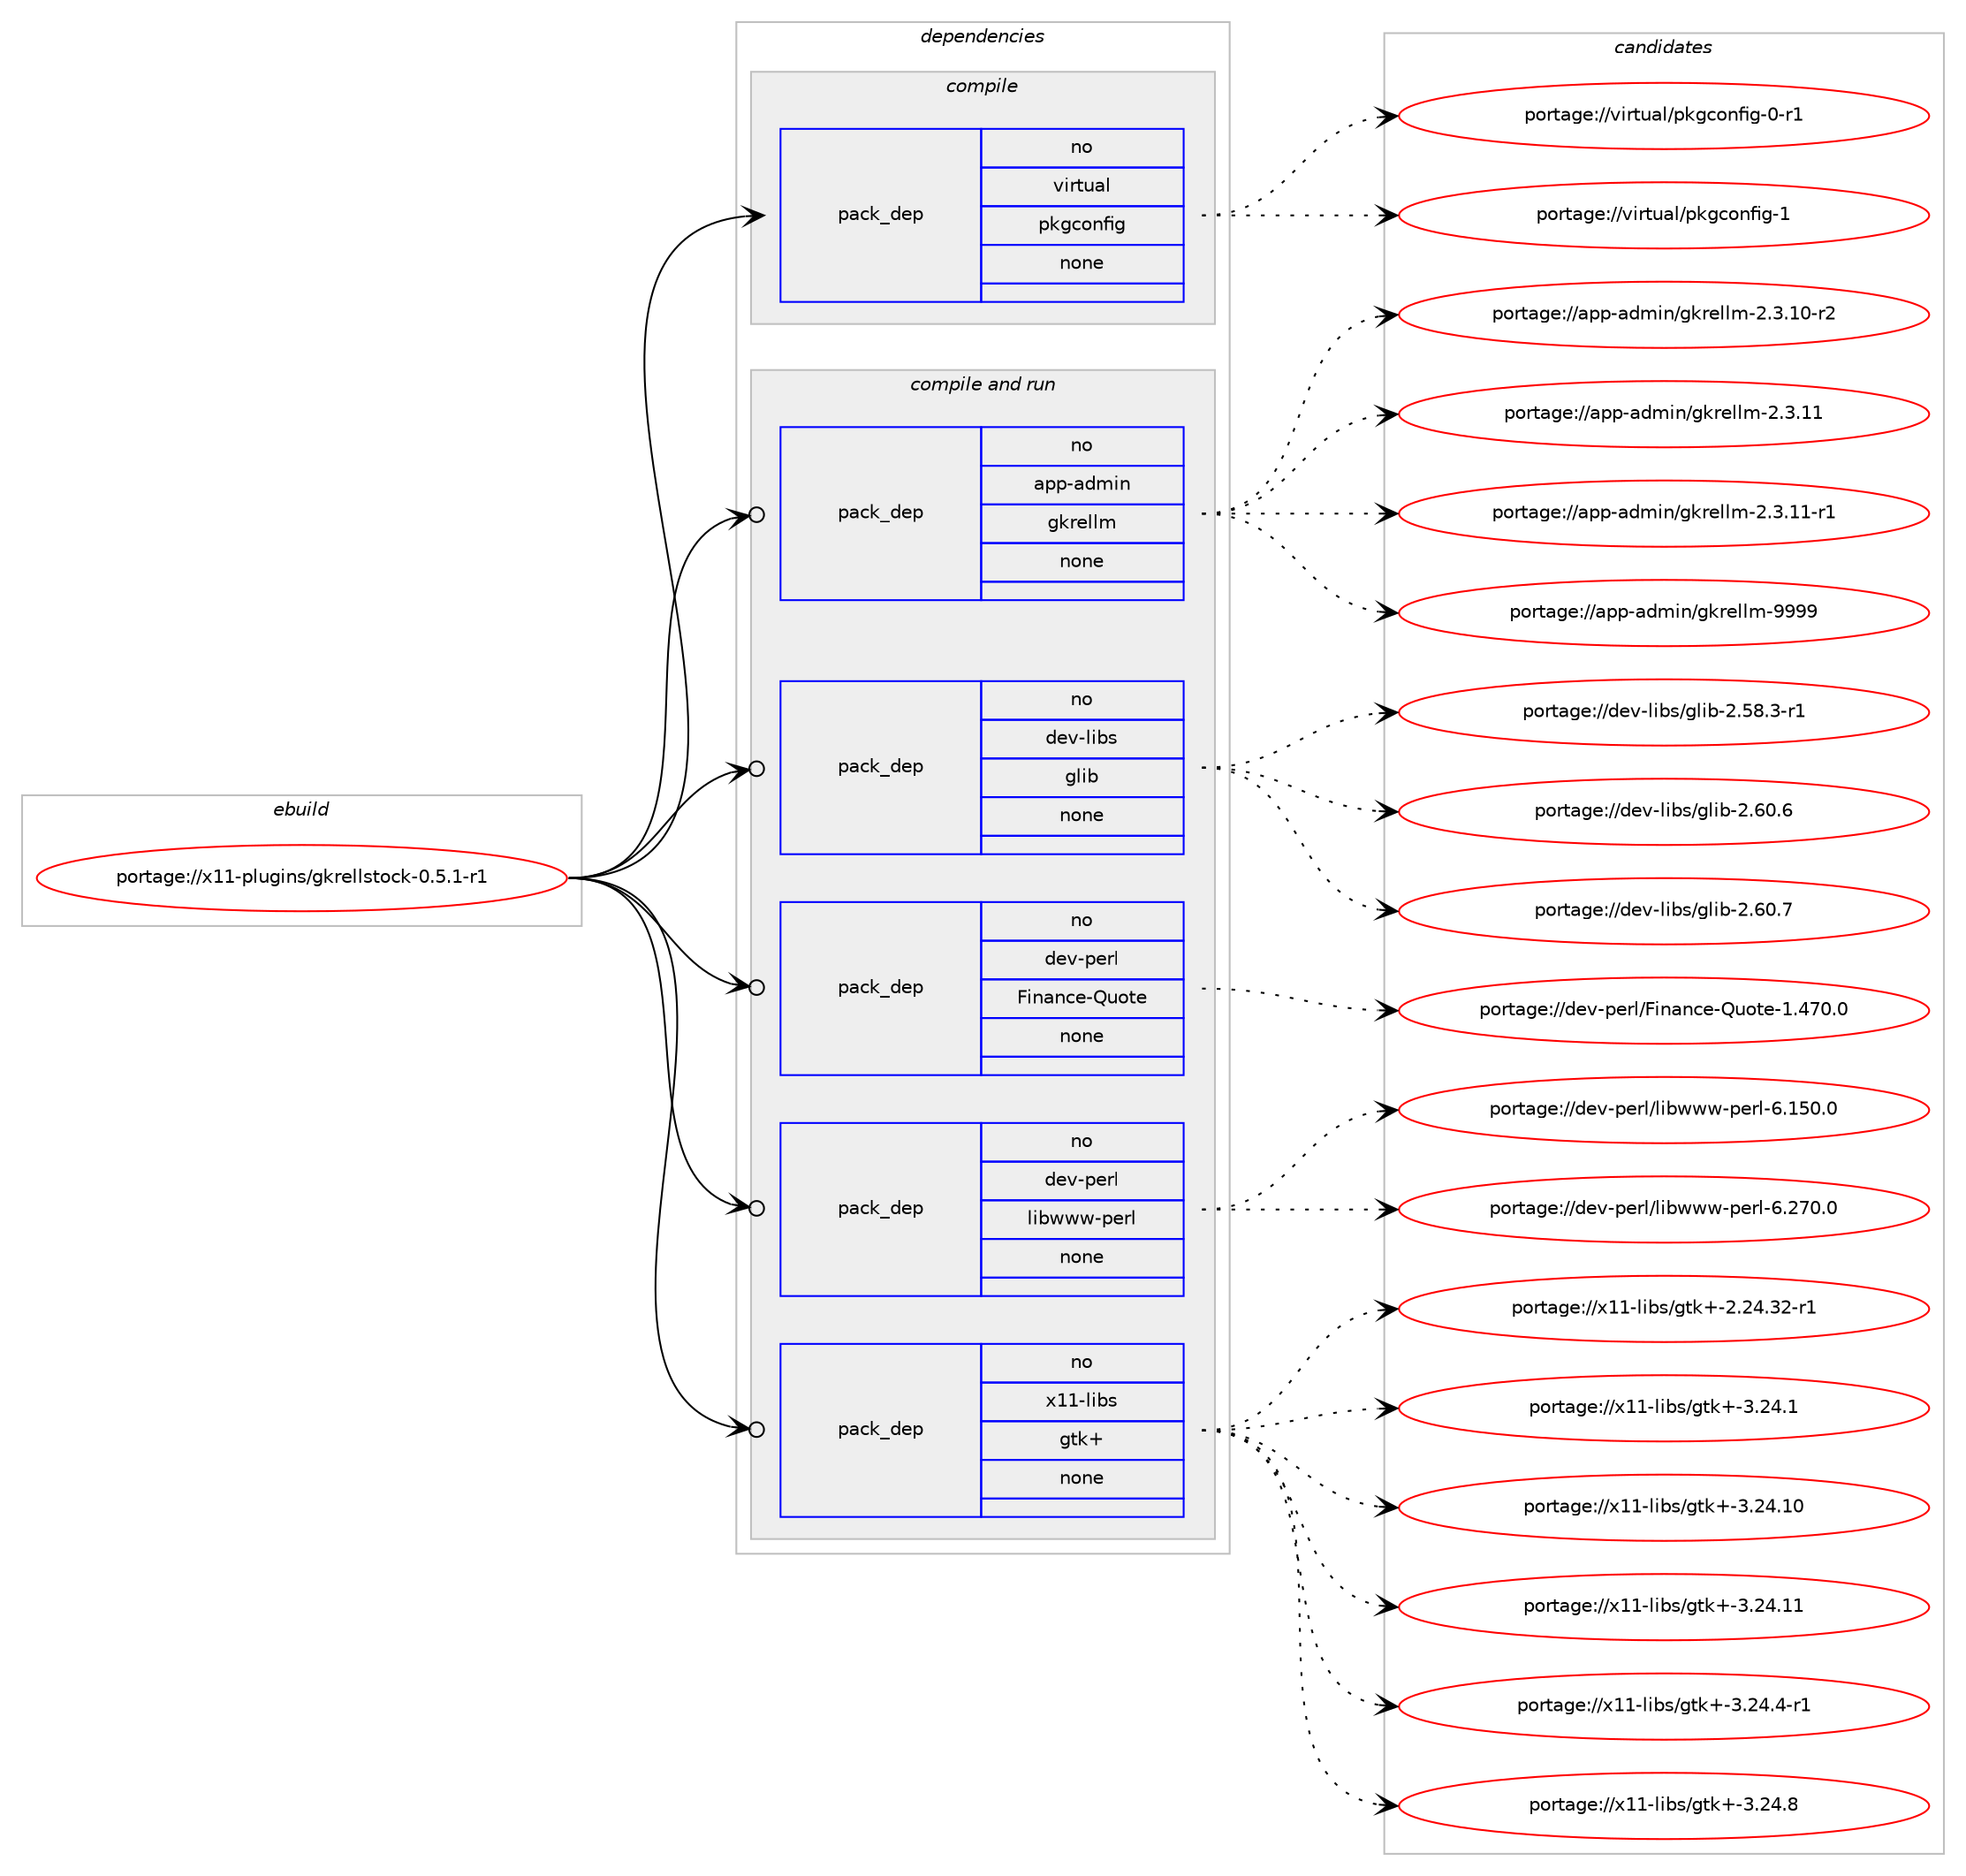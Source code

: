 digraph prolog {

# *************
# Graph options
# *************

newrank=true;
concentrate=true;
compound=true;
graph [rankdir=LR,fontname=Helvetica,fontsize=10,ranksep=1.5];#, ranksep=2.5, nodesep=0.2];
edge  [arrowhead=vee];
node  [fontname=Helvetica,fontsize=10];

# **********
# The ebuild
# **********

subgraph cluster_leftcol {
color=gray;
rank=same;
label=<<i>ebuild</i>>;
id [label="portage://x11-plugins/gkrellstock-0.5.1-r1", color=red, width=4, href="../x11-plugins/gkrellstock-0.5.1-r1.svg"];
}

# ****************
# The dependencies
# ****************

subgraph cluster_midcol {
color=gray;
label=<<i>dependencies</i>>;
subgraph cluster_compile {
fillcolor="#eeeeee";
style=filled;
label=<<i>compile</i>>;
subgraph pack339184 {
dependency456241 [label=<<TABLE BORDER="0" CELLBORDER="1" CELLSPACING="0" CELLPADDING="4" WIDTH="220"><TR><TD ROWSPAN="6" CELLPADDING="30">pack_dep</TD></TR><TR><TD WIDTH="110">no</TD></TR><TR><TD>virtual</TD></TR><TR><TD>pkgconfig</TD></TR><TR><TD>none</TD></TR><TR><TD></TD></TR></TABLE>>, shape=none, color=blue];
}
id:e -> dependency456241:w [weight=20,style="solid",arrowhead="vee"];
}
subgraph cluster_compileandrun {
fillcolor="#eeeeee";
style=filled;
label=<<i>compile and run</i>>;
subgraph pack339185 {
dependency456242 [label=<<TABLE BORDER="0" CELLBORDER="1" CELLSPACING="0" CELLPADDING="4" WIDTH="220"><TR><TD ROWSPAN="6" CELLPADDING="30">pack_dep</TD></TR><TR><TD WIDTH="110">no</TD></TR><TR><TD>app-admin</TD></TR><TR><TD>gkrellm</TD></TR><TR><TD>none</TD></TR><TR><TD></TD></TR></TABLE>>, shape=none, color=blue];
}
id:e -> dependency456242:w [weight=20,style="solid",arrowhead="odotvee"];
subgraph pack339186 {
dependency456243 [label=<<TABLE BORDER="0" CELLBORDER="1" CELLSPACING="0" CELLPADDING="4" WIDTH="220"><TR><TD ROWSPAN="6" CELLPADDING="30">pack_dep</TD></TR><TR><TD WIDTH="110">no</TD></TR><TR><TD>dev-libs</TD></TR><TR><TD>glib</TD></TR><TR><TD>none</TD></TR><TR><TD></TD></TR></TABLE>>, shape=none, color=blue];
}
id:e -> dependency456243:w [weight=20,style="solid",arrowhead="odotvee"];
subgraph pack339187 {
dependency456244 [label=<<TABLE BORDER="0" CELLBORDER="1" CELLSPACING="0" CELLPADDING="4" WIDTH="220"><TR><TD ROWSPAN="6" CELLPADDING="30">pack_dep</TD></TR><TR><TD WIDTH="110">no</TD></TR><TR><TD>dev-perl</TD></TR><TR><TD>Finance-Quote</TD></TR><TR><TD>none</TD></TR><TR><TD></TD></TR></TABLE>>, shape=none, color=blue];
}
id:e -> dependency456244:w [weight=20,style="solid",arrowhead="odotvee"];
subgraph pack339188 {
dependency456245 [label=<<TABLE BORDER="0" CELLBORDER="1" CELLSPACING="0" CELLPADDING="4" WIDTH="220"><TR><TD ROWSPAN="6" CELLPADDING="30">pack_dep</TD></TR><TR><TD WIDTH="110">no</TD></TR><TR><TD>dev-perl</TD></TR><TR><TD>libwww-perl</TD></TR><TR><TD>none</TD></TR><TR><TD></TD></TR></TABLE>>, shape=none, color=blue];
}
id:e -> dependency456245:w [weight=20,style="solid",arrowhead="odotvee"];
subgraph pack339189 {
dependency456246 [label=<<TABLE BORDER="0" CELLBORDER="1" CELLSPACING="0" CELLPADDING="4" WIDTH="220"><TR><TD ROWSPAN="6" CELLPADDING="30">pack_dep</TD></TR><TR><TD WIDTH="110">no</TD></TR><TR><TD>x11-libs</TD></TR><TR><TD>gtk+</TD></TR><TR><TD>none</TD></TR><TR><TD></TD></TR></TABLE>>, shape=none, color=blue];
}
id:e -> dependency456246:w [weight=20,style="solid",arrowhead="odotvee"];
}
subgraph cluster_run {
fillcolor="#eeeeee";
style=filled;
label=<<i>run</i>>;
}
}

# **************
# The candidates
# **************

subgraph cluster_choices {
rank=same;
color=gray;
label=<<i>candidates</i>>;

subgraph choice339184 {
color=black;
nodesep=1;
choiceportage11810511411611797108471121071039911111010210510345484511449 [label="portage://virtual/pkgconfig-0-r1", color=red, width=4,href="../virtual/pkgconfig-0-r1.svg"];
choiceportage1181051141161179710847112107103991111101021051034549 [label="portage://virtual/pkgconfig-1", color=red, width=4,href="../virtual/pkgconfig-1.svg"];
dependency456241:e -> choiceportage11810511411611797108471121071039911111010210510345484511449:w [style=dotted,weight="100"];
dependency456241:e -> choiceportage1181051141161179710847112107103991111101021051034549:w [style=dotted,weight="100"];
}
subgraph choice339185 {
color=black;
nodesep=1;
choiceportage97112112459710010910511047103107114101108108109455046514649484511450 [label="portage://app-admin/gkrellm-2.3.10-r2", color=red, width=4,href="../app-admin/gkrellm-2.3.10-r2.svg"];
choiceportage9711211245971001091051104710310711410110810810945504651464949 [label="portage://app-admin/gkrellm-2.3.11", color=red, width=4,href="../app-admin/gkrellm-2.3.11.svg"];
choiceportage97112112459710010910511047103107114101108108109455046514649494511449 [label="portage://app-admin/gkrellm-2.3.11-r1", color=red, width=4,href="../app-admin/gkrellm-2.3.11-r1.svg"];
choiceportage971121124597100109105110471031071141011081081094557575757 [label="portage://app-admin/gkrellm-9999", color=red, width=4,href="../app-admin/gkrellm-9999.svg"];
dependency456242:e -> choiceportage97112112459710010910511047103107114101108108109455046514649484511450:w [style=dotted,weight="100"];
dependency456242:e -> choiceportage9711211245971001091051104710310711410110810810945504651464949:w [style=dotted,weight="100"];
dependency456242:e -> choiceportage97112112459710010910511047103107114101108108109455046514649494511449:w [style=dotted,weight="100"];
dependency456242:e -> choiceportage971121124597100109105110471031071141011081081094557575757:w [style=dotted,weight="100"];
}
subgraph choice339186 {
color=black;
nodesep=1;
choiceportage10010111845108105981154710310810598455046535646514511449 [label="portage://dev-libs/glib-2.58.3-r1", color=red, width=4,href="../dev-libs/glib-2.58.3-r1.svg"];
choiceportage1001011184510810598115471031081059845504654484654 [label="portage://dev-libs/glib-2.60.6", color=red, width=4,href="../dev-libs/glib-2.60.6.svg"];
choiceportage1001011184510810598115471031081059845504654484655 [label="portage://dev-libs/glib-2.60.7", color=red, width=4,href="../dev-libs/glib-2.60.7.svg"];
dependency456243:e -> choiceportage10010111845108105981154710310810598455046535646514511449:w [style=dotted,weight="100"];
dependency456243:e -> choiceportage1001011184510810598115471031081059845504654484654:w [style=dotted,weight="100"];
dependency456243:e -> choiceportage1001011184510810598115471031081059845504654484655:w [style=dotted,weight="100"];
}
subgraph choice339187 {
color=black;
nodesep=1;
choiceportage100101118451121011141084770105110971109910145811171111161014549465255484648 [label="portage://dev-perl/Finance-Quote-1.470.0", color=red, width=4,href="../dev-perl/Finance-Quote-1.470.0.svg"];
dependency456244:e -> choiceportage100101118451121011141084770105110971109910145811171111161014549465255484648:w [style=dotted,weight="100"];
}
subgraph choice339188 {
color=black;
nodesep=1;
choiceportage100101118451121011141084710810598119119119451121011141084554464953484648 [label="portage://dev-perl/libwww-perl-6.150.0", color=red, width=4,href="../dev-perl/libwww-perl-6.150.0.svg"];
choiceportage100101118451121011141084710810598119119119451121011141084554465055484648 [label="portage://dev-perl/libwww-perl-6.270.0", color=red, width=4,href="../dev-perl/libwww-perl-6.270.0.svg"];
dependency456245:e -> choiceportage100101118451121011141084710810598119119119451121011141084554464953484648:w [style=dotted,weight="100"];
dependency456245:e -> choiceportage100101118451121011141084710810598119119119451121011141084554465055484648:w [style=dotted,weight="100"];
}
subgraph choice339189 {
color=black;
nodesep=1;
choiceportage12049494510810598115471031161074345504650524651504511449 [label="portage://x11-libs/gtk+-2.24.32-r1", color=red, width=4,href="../x11-libs/gtk+-2.24.32-r1.svg"];
choiceportage12049494510810598115471031161074345514650524649 [label="portage://x11-libs/gtk+-3.24.1", color=red, width=4,href="../x11-libs/gtk+-3.24.1.svg"];
choiceportage1204949451081059811547103116107434551465052464948 [label="portage://x11-libs/gtk+-3.24.10", color=red, width=4,href="../x11-libs/gtk+-3.24.10.svg"];
choiceportage1204949451081059811547103116107434551465052464949 [label="portage://x11-libs/gtk+-3.24.11", color=red, width=4,href="../x11-libs/gtk+-3.24.11.svg"];
choiceportage120494945108105981154710311610743455146505246524511449 [label="portage://x11-libs/gtk+-3.24.4-r1", color=red, width=4,href="../x11-libs/gtk+-3.24.4-r1.svg"];
choiceportage12049494510810598115471031161074345514650524656 [label="portage://x11-libs/gtk+-3.24.8", color=red, width=4,href="../x11-libs/gtk+-3.24.8.svg"];
dependency456246:e -> choiceportage12049494510810598115471031161074345504650524651504511449:w [style=dotted,weight="100"];
dependency456246:e -> choiceportage12049494510810598115471031161074345514650524649:w [style=dotted,weight="100"];
dependency456246:e -> choiceportage1204949451081059811547103116107434551465052464948:w [style=dotted,weight="100"];
dependency456246:e -> choiceportage1204949451081059811547103116107434551465052464949:w [style=dotted,weight="100"];
dependency456246:e -> choiceportage120494945108105981154710311610743455146505246524511449:w [style=dotted,weight="100"];
dependency456246:e -> choiceportage12049494510810598115471031161074345514650524656:w [style=dotted,weight="100"];
}
}

}
